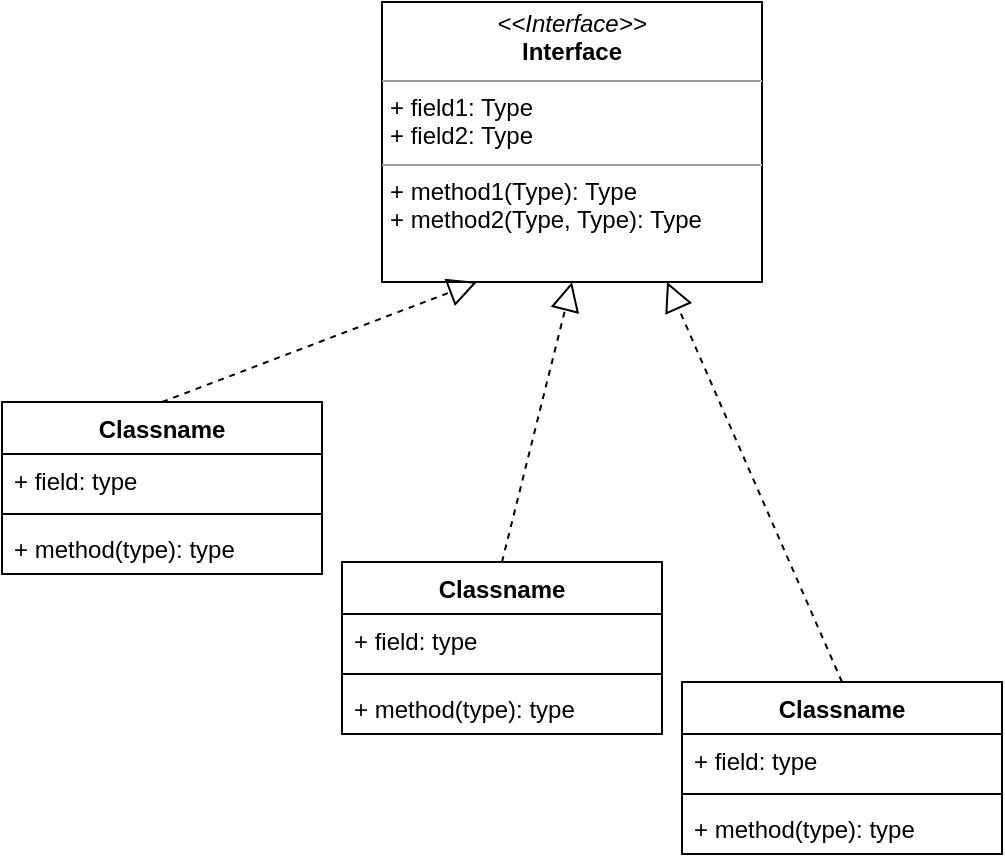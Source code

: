 <mxfile version="16.1.2" type="github">
  <diagram id="5WbMa0QUypY5rfFKyeOs" name="Page-1">
    <mxGraphModel dx="1000" dy="658" grid="1" gridSize="10" guides="1" tooltips="1" connect="1" arrows="1" fold="1" page="1" pageScale="1" pageWidth="827" pageHeight="1169" math="0" shadow="0">
      <root>
        <mxCell id="0" />
        <mxCell id="1" parent="0" />
        <mxCell id="dzUyrbTU4UxHSOgu5m71-1" value="&lt;p style=&quot;margin:0px;margin-top:4px;text-align:center;&quot;&gt;&lt;i&gt;&amp;lt;&amp;lt;Interface&amp;gt;&amp;gt;&lt;/i&gt;&lt;br/&gt;&lt;b&gt;Interface&lt;/b&gt;&lt;/p&gt;&lt;hr size=&quot;1&quot;/&gt;&lt;p style=&quot;margin:0px;margin-left:4px;&quot;&gt;+ field1: Type&lt;br/&gt;+ field2: Type&lt;/p&gt;&lt;hr size=&quot;1&quot;/&gt;&lt;p style=&quot;margin:0px;margin-left:4px;&quot;&gt;+ method1(Type): Type&lt;br/&gt;+ method2(Type, Type): Type&lt;/p&gt;" style="verticalAlign=top;align=left;overflow=fill;fontSize=12;fontFamily=Helvetica;html=1;" vertex="1" parent="1">
          <mxGeometry x="500" y="130" width="190" height="140" as="geometry" />
        </mxCell>
        <mxCell id="dzUyrbTU4UxHSOgu5m71-2" value="Classname" style="swimlane;fontStyle=1;align=center;verticalAlign=top;childLayout=stackLayout;horizontal=1;startSize=26;horizontalStack=0;resizeParent=1;resizeParentMax=0;resizeLast=0;collapsible=1;marginBottom=0;" vertex="1" parent="1">
          <mxGeometry x="310" y="330" width="160" height="86" as="geometry" />
        </mxCell>
        <mxCell id="dzUyrbTU4UxHSOgu5m71-3" value="+ field: type" style="text;strokeColor=none;fillColor=none;align=left;verticalAlign=top;spacingLeft=4;spacingRight=4;overflow=hidden;rotatable=0;points=[[0,0.5],[1,0.5]];portConstraint=eastwest;" vertex="1" parent="dzUyrbTU4UxHSOgu5m71-2">
          <mxGeometry y="26" width="160" height="26" as="geometry" />
        </mxCell>
        <mxCell id="dzUyrbTU4UxHSOgu5m71-4" value="" style="line;strokeWidth=1;fillColor=none;align=left;verticalAlign=middle;spacingTop=-1;spacingLeft=3;spacingRight=3;rotatable=0;labelPosition=right;points=[];portConstraint=eastwest;" vertex="1" parent="dzUyrbTU4UxHSOgu5m71-2">
          <mxGeometry y="52" width="160" height="8" as="geometry" />
        </mxCell>
        <mxCell id="dzUyrbTU4UxHSOgu5m71-5" value="+ method(type): type" style="text;strokeColor=none;fillColor=none;align=left;verticalAlign=top;spacingLeft=4;spacingRight=4;overflow=hidden;rotatable=0;points=[[0,0.5],[1,0.5]];portConstraint=eastwest;" vertex="1" parent="dzUyrbTU4UxHSOgu5m71-2">
          <mxGeometry y="60" width="160" height="26" as="geometry" />
        </mxCell>
        <mxCell id="dzUyrbTU4UxHSOgu5m71-6" value="Classname" style="swimlane;fontStyle=1;align=center;verticalAlign=top;childLayout=stackLayout;horizontal=1;startSize=26;horizontalStack=0;resizeParent=1;resizeParentMax=0;resizeLast=0;collapsible=1;marginBottom=0;" vertex="1" parent="1">
          <mxGeometry x="480" y="410" width="160" height="86" as="geometry" />
        </mxCell>
        <mxCell id="dzUyrbTU4UxHSOgu5m71-7" value="+ field: type" style="text;strokeColor=none;fillColor=none;align=left;verticalAlign=top;spacingLeft=4;spacingRight=4;overflow=hidden;rotatable=0;points=[[0,0.5],[1,0.5]];portConstraint=eastwest;" vertex="1" parent="dzUyrbTU4UxHSOgu5m71-6">
          <mxGeometry y="26" width="160" height="26" as="geometry" />
        </mxCell>
        <mxCell id="dzUyrbTU4UxHSOgu5m71-8" value="" style="line;strokeWidth=1;fillColor=none;align=left;verticalAlign=middle;spacingTop=-1;spacingLeft=3;spacingRight=3;rotatable=0;labelPosition=right;points=[];portConstraint=eastwest;" vertex="1" parent="dzUyrbTU4UxHSOgu5m71-6">
          <mxGeometry y="52" width="160" height="8" as="geometry" />
        </mxCell>
        <mxCell id="dzUyrbTU4UxHSOgu5m71-9" value="+ method(type): type" style="text;strokeColor=none;fillColor=none;align=left;verticalAlign=top;spacingLeft=4;spacingRight=4;overflow=hidden;rotatable=0;points=[[0,0.5],[1,0.5]];portConstraint=eastwest;" vertex="1" parent="dzUyrbTU4UxHSOgu5m71-6">
          <mxGeometry y="60" width="160" height="26" as="geometry" />
        </mxCell>
        <mxCell id="dzUyrbTU4UxHSOgu5m71-10" value="Classname" style="swimlane;fontStyle=1;align=center;verticalAlign=top;childLayout=stackLayout;horizontal=1;startSize=26;horizontalStack=0;resizeParent=1;resizeParentMax=0;resizeLast=0;collapsible=1;marginBottom=0;" vertex="1" parent="1">
          <mxGeometry x="650" y="470" width="160" height="86" as="geometry" />
        </mxCell>
        <mxCell id="dzUyrbTU4UxHSOgu5m71-11" value="+ field: type" style="text;strokeColor=none;fillColor=none;align=left;verticalAlign=top;spacingLeft=4;spacingRight=4;overflow=hidden;rotatable=0;points=[[0,0.5],[1,0.5]];portConstraint=eastwest;" vertex="1" parent="dzUyrbTU4UxHSOgu5m71-10">
          <mxGeometry y="26" width="160" height="26" as="geometry" />
        </mxCell>
        <mxCell id="dzUyrbTU4UxHSOgu5m71-12" value="" style="line;strokeWidth=1;fillColor=none;align=left;verticalAlign=middle;spacingTop=-1;spacingLeft=3;spacingRight=3;rotatable=0;labelPosition=right;points=[];portConstraint=eastwest;" vertex="1" parent="dzUyrbTU4UxHSOgu5m71-10">
          <mxGeometry y="52" width="160" height="8" as="geometry" />
        </mxCell>
        <mxCell id="dzUyrbTU4UxHSOgu5m71-13" value="+ method(type): type" style="text;strokeColor=none;fillColor=none;align=left;verticalAlign=top;spacingLeft=4;spacingRight=4;overflow=hidden;rotatable=0;points=[[0,0.5],[1,0.5]];portConstraint=eastwest;" vertex="1" parent="dzUyrbTU4UxHSOgu5m71-10">
          <mxGeometry y="60" width="160" height="26" as="geometry" />
        </mxCell>
        <mxCell id="dzUyrbTU4UxHSOgu5m71-15" value="" style="endArrow=block;dashed=1;endFill=0;endSize=12;html=1;rounded=0;exitX=0.5;exitY=0;exitDx=0;exitDy=0;entryX=0.25;entryY=1;entryDx=0;entryDy=0;" edge="1" parent="1" source="dzUyrbTU4UxHSOgu5m71-2" target="dzUyrbTU4UxHSOgu5m71-1">
          <mxGeometry width="160" relative="1" as="geometry">
            <mxPoint x="330" y="310" as="sourcePoint" />
            <mxPoint x="490" y="310" as="targetPoint" />
          </mxGeometry>
        </mxCell>
        <mxCell id="dzUyrbTU4UxHSOgu5m71-17" value="" style="endArrow=block;dashed=1;endFill=0;endSize=12;html=1;rounded=0;exitX=0.5;exitY=0;exitDx=0;exitDy=0;entryX=0.5;entryY=1;entryDx=0;entryDy=0;" edge="1" parent="1" source="dzUyrbTU4UxHSOgu5m71-6" target="dzUyrbTU4UxHSOgu5m71-1">
          <mxGeometry width="160" relative="1" as="geometry">
            <mxPoint x="330" y="310" as="sourcePoint" />
            <mxPoint x="490" y="310" as="targetPoint" />
          </mxGeometry>
        </mxCell>
        <mxCell id="dzUyrbTU4UxHSOgu5m71-18" value="" style="endArrow=block;dashed=1;endFill=0;endSize=12;html=1;rounded=0;exitX=0.5;exitY=0;exitDx=0;exitDy=0;entryX=0.75;entryY=1;entryDx=0;entryDy=0;" edge="1" parent="1" source="dzUyrbTU4UxHSOgu5m71-10" target="dzUyrbTU4UxHSOgu5m71-1">
          <mxGeometry width="160" relative="1" as="geometry">
            <mxPoint x="570" y="420" as="sourcePoint" />
            <mxPoint x="605" y="280" as="targetPoint" />
          </mxGeometry>
        </mxCell>
      </root>
    </mxGraphModel>
  </diagram>
</mxfile>
